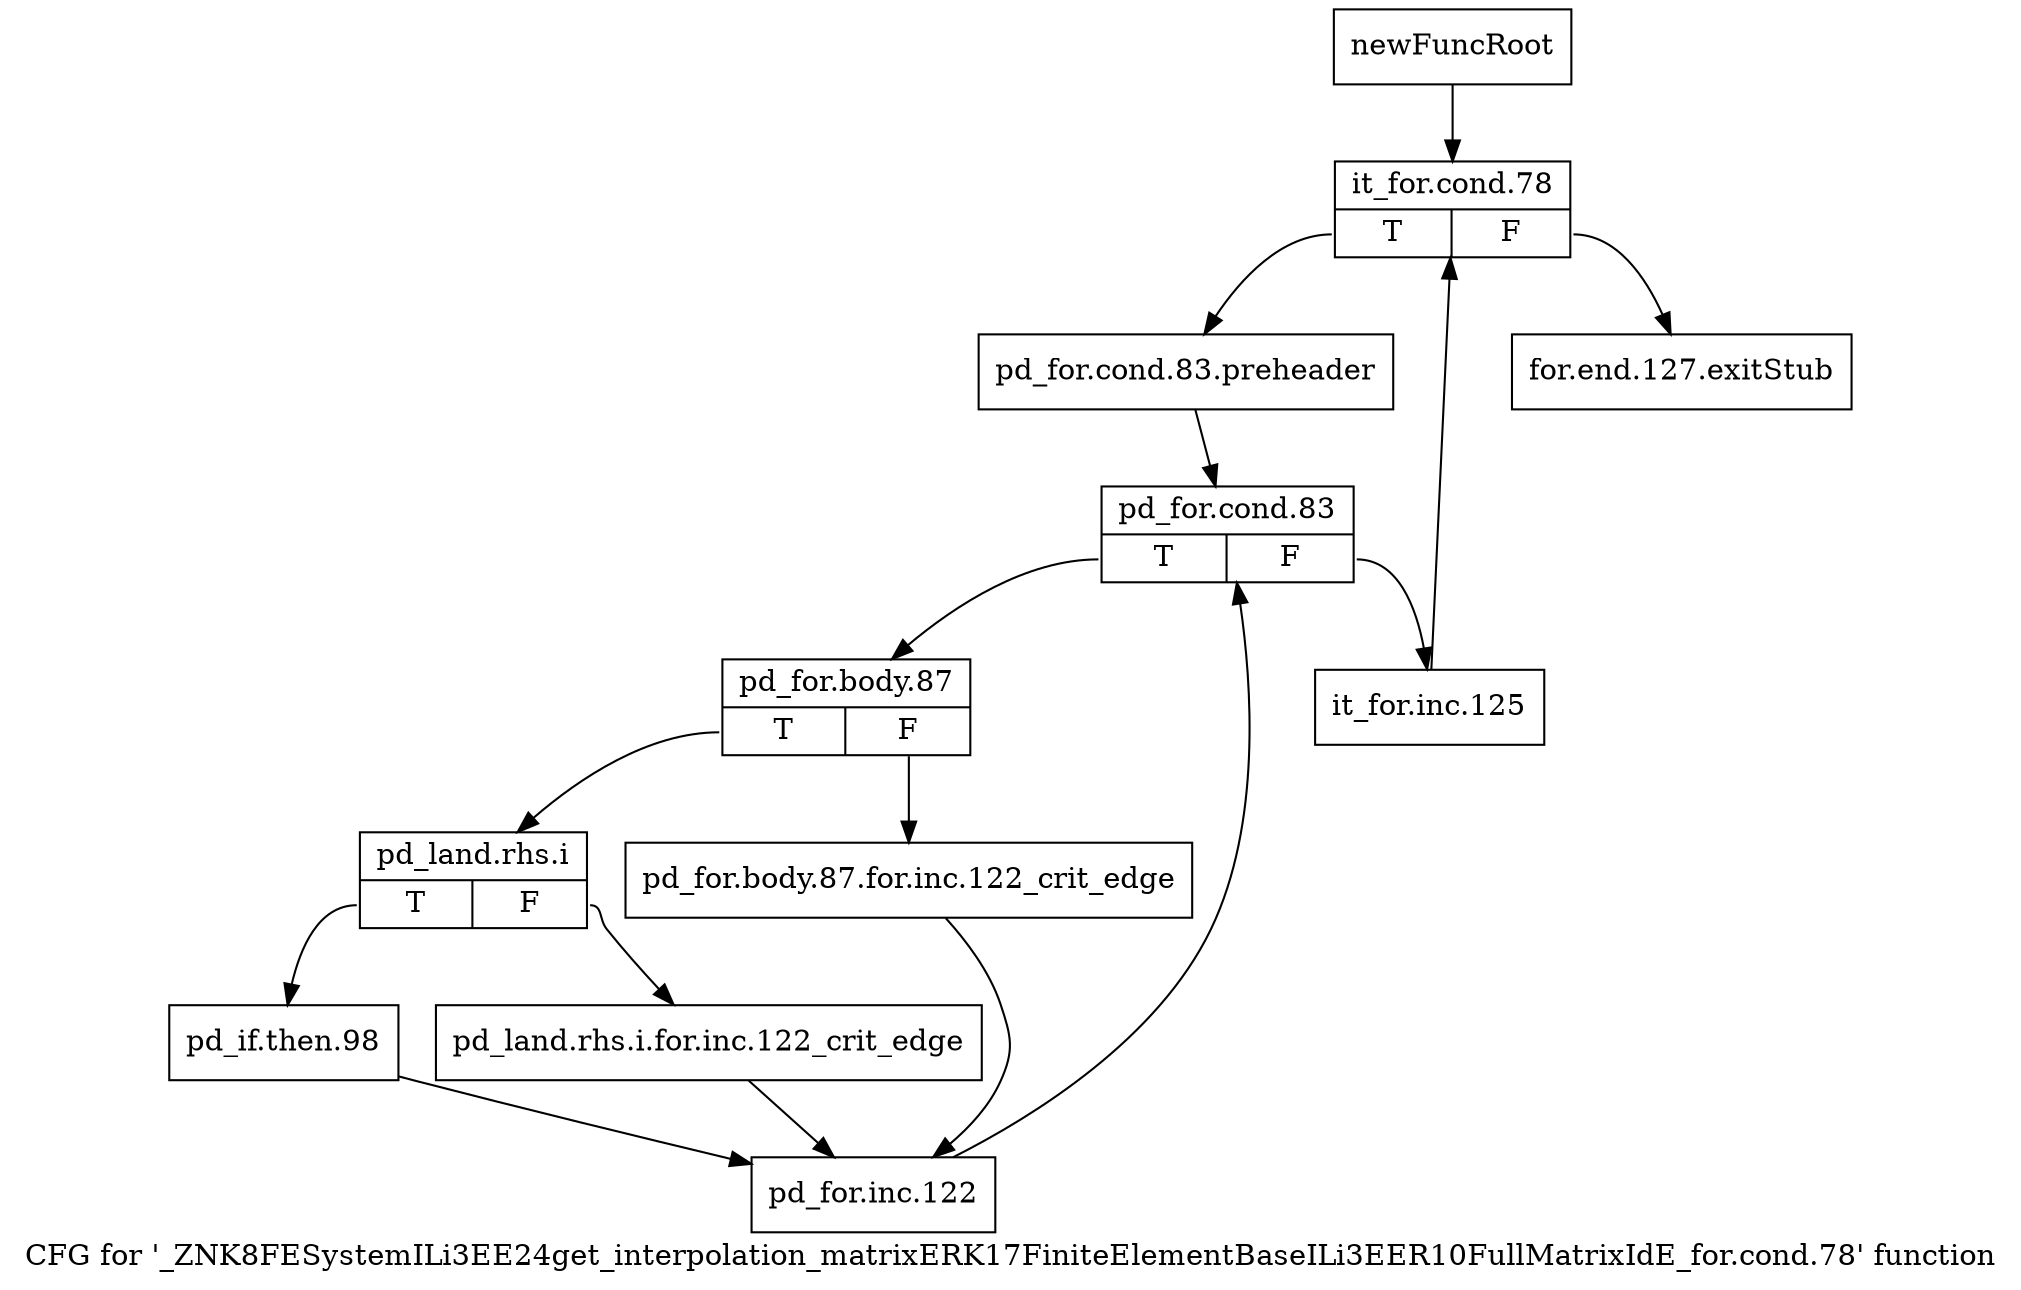 digraph "CFG for '_ZNK8FESystemILi3EE24get_interpolation_matrixERK17FiniteElementBaseILi3EER10FullMatrixIdE_for.cond.78' function" {
	label="CFG for '_ZNK8FESystemILi3EE24get_interpolation_matrixERK17FiniteElementBaseILi3EER10FullMatrixIdE_for.cond.78' function";

	Node0x91528b0 [shape=record,label="{newFuncRoot}"];
	Node0x91528b0 -> Node0x9152950;
	Node0x9152900 [shape=record,label="{for.end.127.exitStub}"];
	Node0x9152950 [shape=record,label="{it_for.cond.78|{<s0>T|<s1>F}}"];
	Node0x9152950:s0 -> Node0x91529a0;
	Node0x9152950:s1 -> Node0x9152900;
	Node0x91529a0 [shape=record,label="{pd_for.cond.83.preheader}"];
	Node0x91529a0 -> Node0x91529f0;
	Node0x91529f0 [shape=record,label="{pd_for.cond.83|{<s0>T|<s1>F}}"];
	Node0x91529f0:s0 -> Node0x9152a90;
	Node0x91529f0:s1 -> Node0x9152a40;
	Node0x9152a40 [shape=record,label="{it_for.inc.125}"];
	Node0x9152a40 -> Node0x9152950;
	Node0x9152a90 [shape=record,label="{pd_for.body.87|{<s0>T|<s1>F}}"];
	Node0x9152a90:s0 -> Node0x9152cb0;
	Node0x9152a90:s1 -> Node0x9152ae0;
	Node0x9152ae0 [shape=record,label="{pd_for.body.87.for.inc.122_crit_edge}"];
	Node0x9152ae0 -> Node0x9152da0;
	Node0x9152cb0 [shape=record,label="{pd_land.rhs.i|{<s0>T|<s1>F}}"];
	Node0x9152cb0:s0 -> Node0x9152d50;
	Node0x9152cb0:s1 -> Node0x9152d00;
	Node0x9152d00 [shape=record,label="{pd_land.rhs.i.for.inc.122_crit_edge}"];
	Node0x9152d00 -> Node0x9152da0;
	Node0x9152d50 [shape=record,label="{pd_if.then.98}"];
	Node0x9152d50 -> Node0x9152da0;
	Node0x9152da0 [shape=record,label="{pd_for.inc.122}"];
	Node0x9152da0 -> Node0x91529f0;
}
